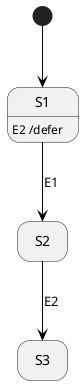 @startuml
'https://plantuml.com/state-diagram

'hide description area for state without description
hide empty description

state S1
S1 : E2 /defer
state S2
state S3


[*] -[#000000]-> S1
S1 -down[#000000]-> S2 : E1
S2 -down[#000000]-> S3 : E2

@enduml